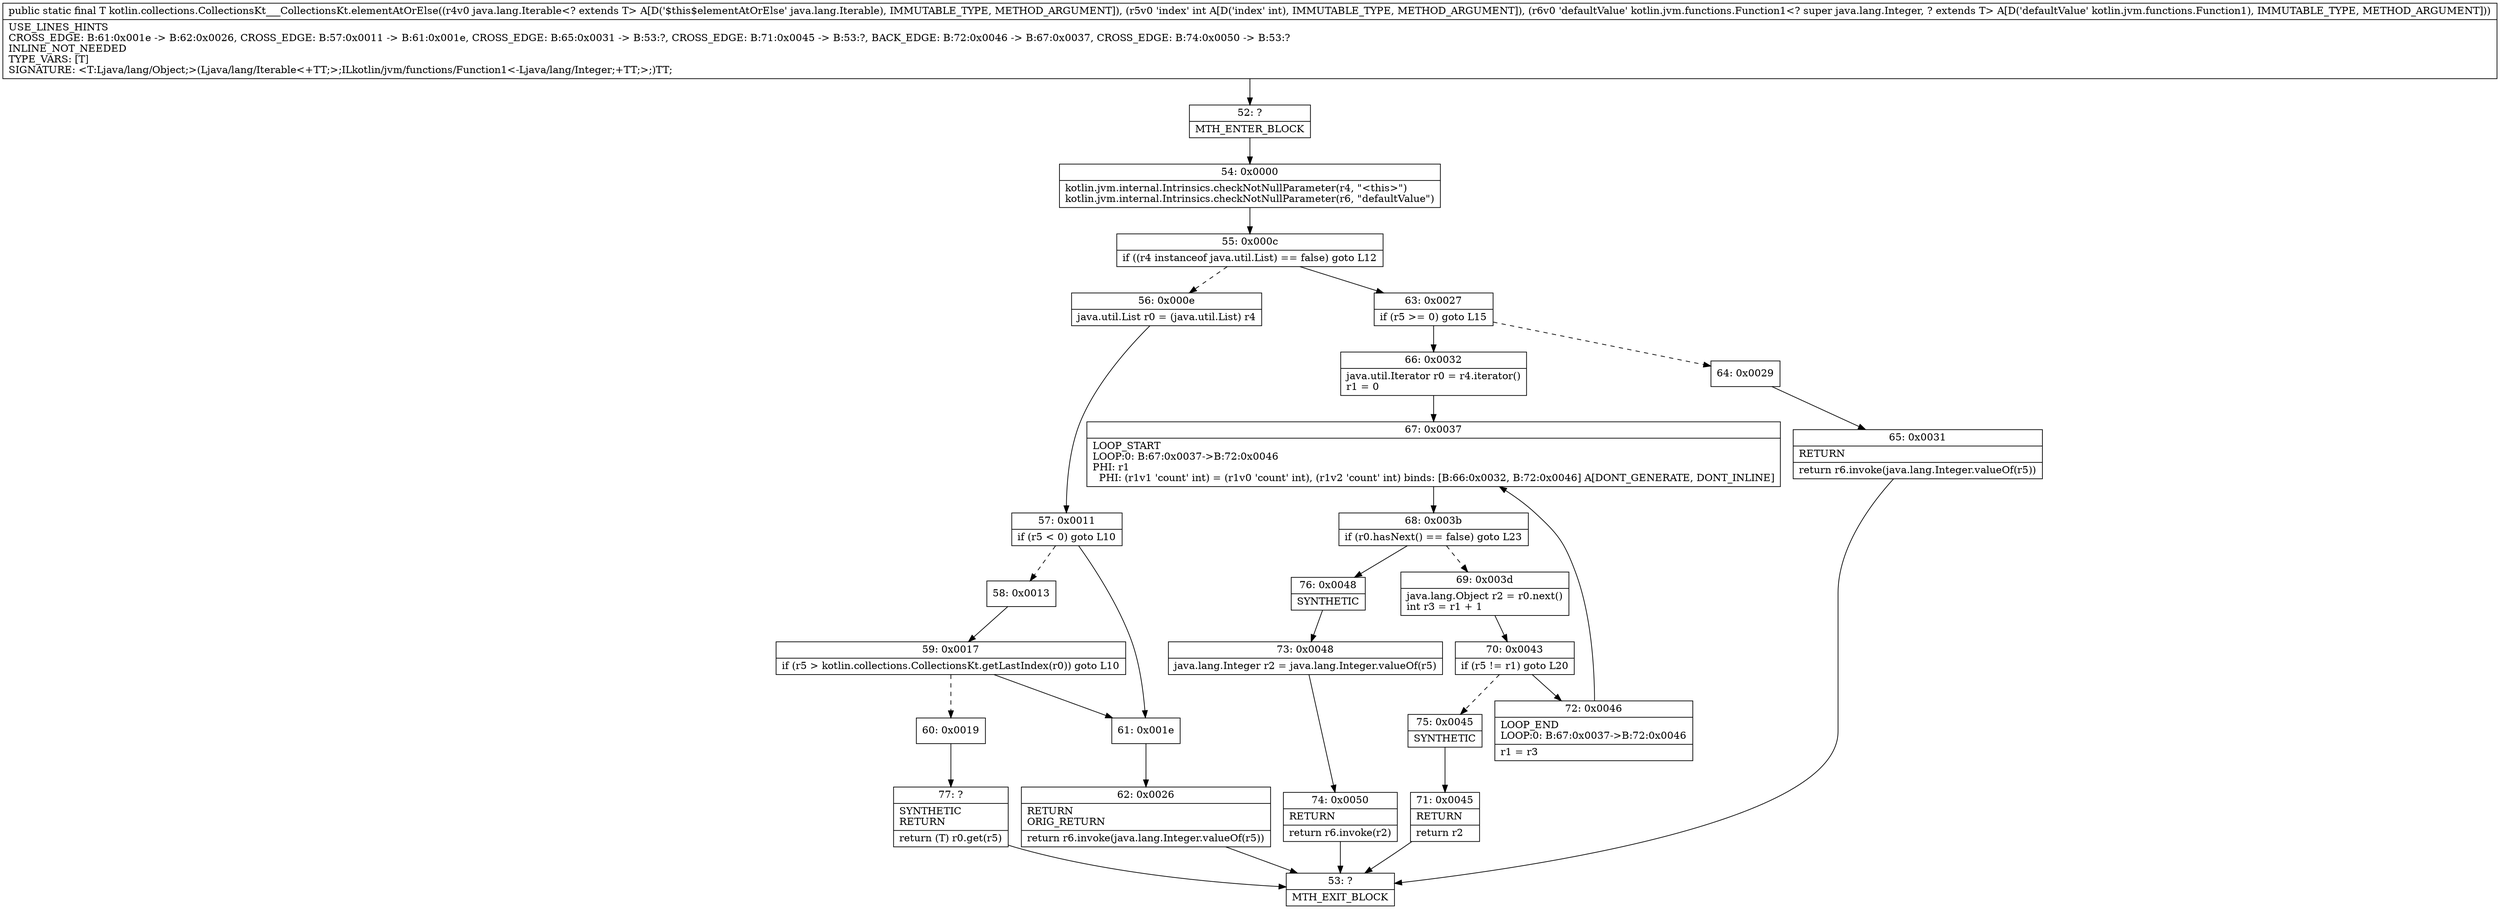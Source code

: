 digraph "CFG forkotlin.collections.CollectionsKt___CollectionsKt.elementAtOrElse(Ljava\/lang\/Iterable;ILkotlin\/jvm\/functions\/Function1;)Ljava\/lang\/Object;" {
Node_52 [shape=record,label="{52\:\ ?|MTH_ENTER_BLOCK\l}"];
Node_54 [shape=record,label="{54\:\ 0x0000|kotlin.jvm.internal.Intrinsics.checkNotNullParameter(r4, \"\<this\>\")\lkotlin.jvm.internal.Intrinsics.checkNotNullParameter(r6, \"defaultValue\")\l}"];
Node_55 [shape=record,label="{55\:\ 0x000c|if ((r4 instanceof java.util.List) == false) goto L12\l}"];
Node_56 [shape=record,label="{56\:\ 0x000e|java.util.List r0 = (java.util.List) r4\l}"];
Node_57 [shape=record,label="{57\:\ 0x0011|if (r5 \< 0) goto L10\l}"];
Node_58 [shape=record,label="{58\:\ 0x0013}"];
Node_59 [shape=record,label="{59\:\ 0x0017|if (r5 \> kotlin.collections.CollectionsKt.getLastIndex(r0)) goto L10\l}"];
Node_60 [shape=record,label="{60\:\ 0x0019}"];
Node_77 [shape=record,label="{77\:\ ?|SYNTHETIC\lRETURN\l|return (T) r0.get(r5)\l}"];
Node_53 [shape=record,label="{53\:\ ?|MTH_EXIT_BLOCK\l}"];
Node_61 [shape=record,label="{61\:\ 0x001e}"];
Node_62 [shape=record,label="{62\:\ 0x0026|RETURN\lORIG_RETURN\l|return r6.invoke(java.lang.Integer.valueOf(r5))\l}"];
Node_63 [shape=record,label="{63\:\ 0x0027|if (r5 \>= 0) goto L15\l}"];
Node_64 [shape=record,label="{64\:\ 0x0029}"];
Node_65 [shape=record,label="{65\:\ 0x0031|RETURN\l|return r6.invoke(java.lang.Integer.valueOf(r5))\l}"];
Node_66 [shape=record,label="{66\:\ 0x0032|java.util.Iterator r0 = r4.iterator()\lr1 = 0\l}"];
Node_67 [shape=record,label="{67\:\ 0x0037|LOOP_START\lLOOP:0: B:67:0x0037\-\>B:72:0x0046\lPHI: r1 \l  PHI: (r1v1 'count' int) = (r1v0 'count' int), (r1v2 'count' int) binds: [B:66:0x0032, B:72:0x0046] A[DONT_GENERATE, DONT_INLINE]\l}"];
Node_68 [shape=record,label="{68\:\ 0x003b|if (r0.hasNext() == false) goto L23\l}"];
Node_69 [shape=record,label="{69\:\ 0x003d|java.lang.Object r2 = r0.next()\lint r3 = r1 + 1\l}"];
Node_70 [shape=record,label="{70\:\ 0x0043|if (r5 != r1) goto L20\l}"];
Node_72 [shape=record,label="{72\:\ 0x0046|LOOP_END\lLOOP:0: B:67:0x0037\-\>B:72:0x0046\l|r1 = r3\l}"];
Node_75 [shape=record,label="{75\:\ 0x0045|SYNTHETIC\l}"];
Node_71 [shape=record,label="{71\:\ 0x0045|RETURN\l|return r2\l}"];
Node_76 [shape=record,label="{76\:\ 0x0048|SYNTHETIC\l}"];
Node_73 [shape=record,label="{73\:\ 0x0048|java.lang.Integer r2 = java.lang.Integer.valueOf(r5)\l}"];
Node_74 [shape=record,label="{74\:\ 0x0050|RETURN\l|return r6.invoke(r2)\l}"];
MethodNode[shape=record,label="{public static final T kotlin.collections.CollectionsKt___CollectionsKt.elementAtOrElse((r4v0 java.lang.Iterable\<? extends T\> A[D('$this$elementAtOrElse' java.lang.Iterable), IMMUTABLE_TYPE, METHOD_ARGUMENT]), (r5v0 'index' int A[D('index' int), IMMUTABLE_TYPE, METHOD_ARGUMENT]), (r6v0 'defaultValue' kotlin.jvm.functions.Function1\<? super java.lang.Integer, ? extends T\> A[D('defaultValue' kotlin.jvm.functions.Function1), IMMUTABLE_TYPE, METHOD_ARGUMENT]))  | USE_LINES_HINTS\lCROSS_EDGE: B:61:0x001e \-\> B:62:0x0026, CROSS_EDGE: B:57:0x0011 \-\> B:61:0x001e, CROSS_EDGE: B:65:0x0031 \-\> B:53:?, CROSS_EDGE: B:71:0x0045 \-\> B:53:?, BACK_EDGE: B:72:0x0046 \-\> B:67:0x0037, CROSS_EDGE: B:74:0x0050 \-\> B:53:?\lINLINE_NOT_NEEDED\lTYPE_VARS: [T]\lSIGNATURE: \<T:Ljava\/lang\/Object;\>(Ljava\/lang\/Iterable\<+TT;\>;ILkotlin\/jvm\/functions\/Function1\<\-Ljava\/lang\/Integer;+TT;\>;)TT;\l}"];
MethodNode -> Node_52;Node_52 -> Node_54;
Node_54 -> Node_55;
Node_55 -> Node_56[style=dashed];
Node_55 -> Node_63;
Node_56 -> Node_57;
Node_57 -> Node_58[style=dashed];
Node_57 -> Node_61;
Node_58 -> Node_59;
Node_59 -> Node_60[style=dashed];
Node_59 -> Node_61;
Node_60 -> Node_77;
Node_77 -> Node_53;
Node_61 -> Node_62;
Node_62 -> Node_53;
Node_63 -> Node_64[style=dashed];
Node_63 -> Node_66;
Node_64 -> Node_65;
Node_65 -> Node_53;
Node_66 -> Node_67;
Node_67 -> Node_68;
Node_68 -> Node_69[style=dashed];
Node_68 -> Node_76;
Node_69 -> Node_70;
Node_70 -> Node_72;
Node_70 -> Node_75[style=dashed];
Node_72 -> Node_67;
Node_75 -> Node_71;
Node_71 -> Node_53;
Node_76 -> Node_73;
Node_73 -> Node_74;
Node_74 -> Node_53;
}

